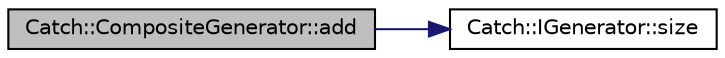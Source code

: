 digraph "Catch::CompositeGenerator::add"
{
  edge [fontname="Helvetica",fontsize="10",labelfontname="Helvetica",labelfontsize="10"];
  node [fontname="Helvetica",fontsize="10",shape=record];
  rankdir="LR";
  Node1 [label="Catch::CompositeGenerator::add",height=0.2,width=0.4,color="black", fillcolor="grey75", style="filled" fontcolor="black"];
  Node1 -> Node2 [color="midnightblue",fontsize="10",style="solid",fontname="Helvetica"];
  Node2 [label="Catch::IGenerator::size",height=0.2,width=0.4,color="black", fillcolor="white", style="filled",URL="$struct_catch_1_1_i_generator.html#a2e317253b03e838b6065ce69719a198e"];
}
